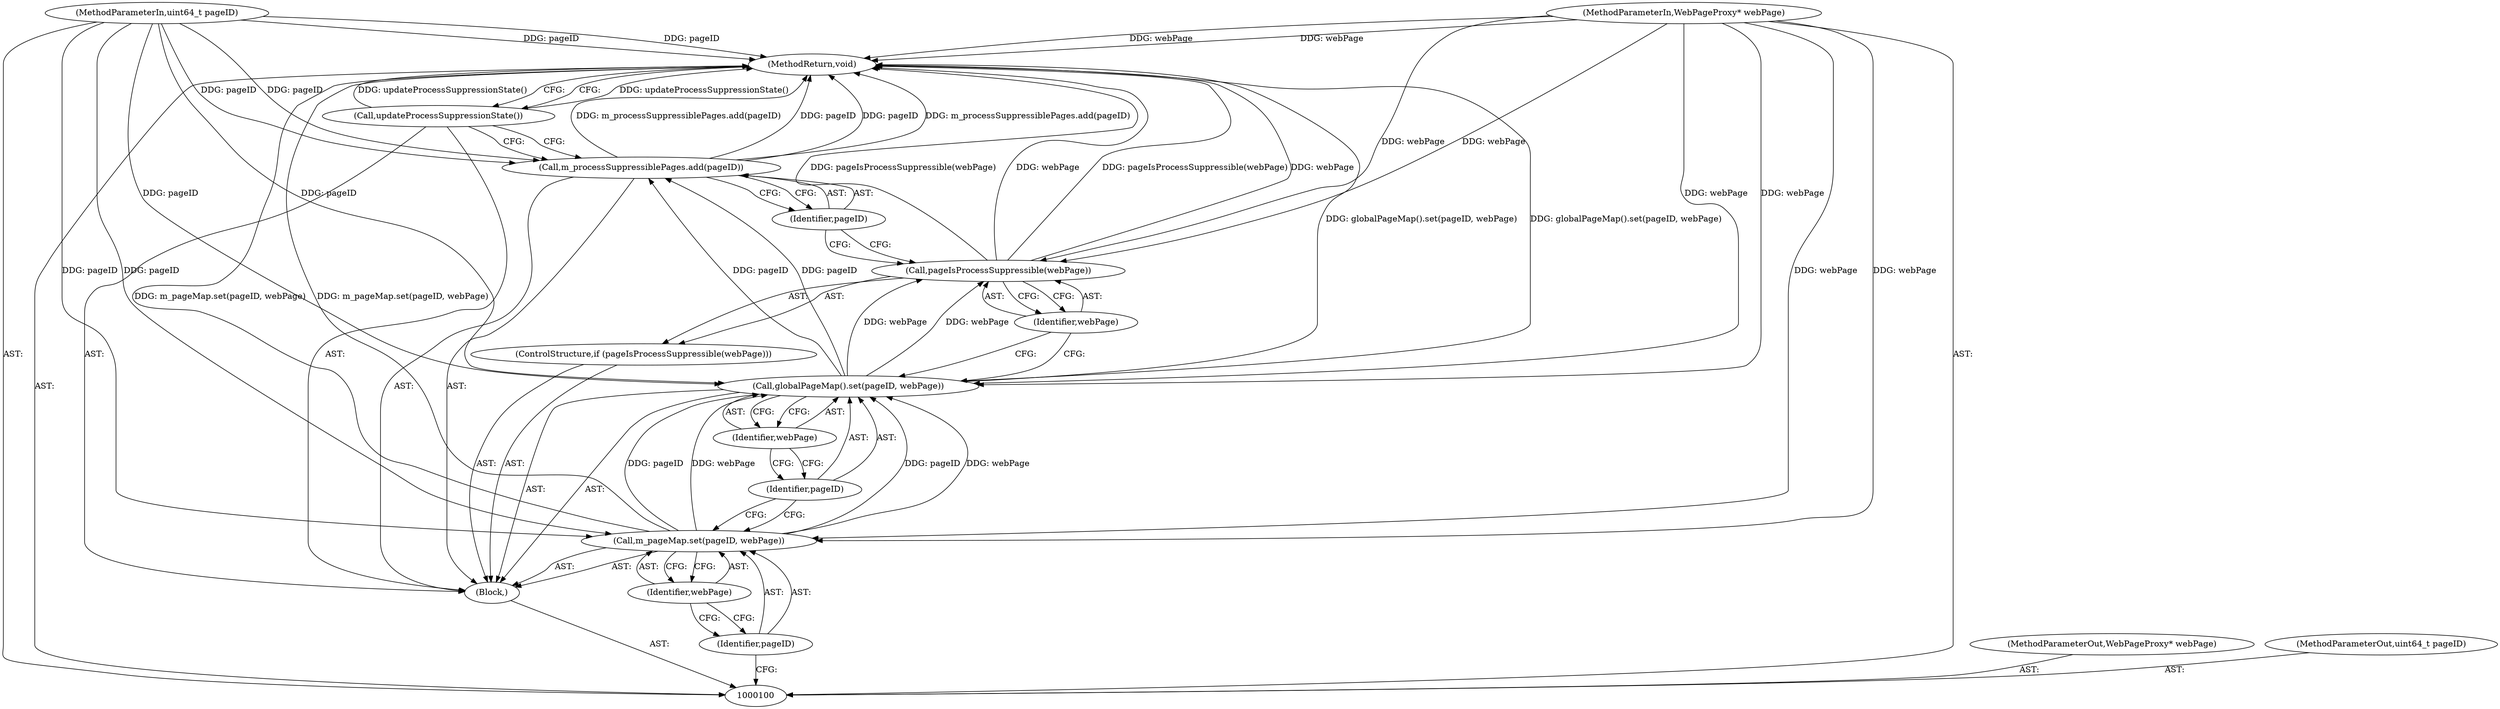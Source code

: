 digraph "1_Chrome_2bfb2b8299e2fb6a432390a93a99a85fed1d29c9" {
"1000116" [label="(MethodReturn,void)"];
"1000101" [label="(MethodParameterIn,WebPageProxy* webPage)"];
"1000142" [label="(MethodParameterOut,WebPageProxy* webPage)"];
"1000102" [label="(MethodParameterIn,uint64_t pageID)"];
"1000143" [label="(MethodParameterOut,uint64_t pageID)"];
"1000103" [label="(Block,)"];
"1000105" [label="(Identifier,pageID)"];
"1000106" [label="(Identifier,webPage)"];
"1000104" [label="(Call,m_pageMap.set(pageID, webPage))"];
"1000108" [label="(Identifier,pageID)"];
"1000109" [label="(Identifier,webPage)"];
"1000107" [label="(Call,globalPageMap().set(pageID, webPage))"];
"1000112" [label="(Identifier,webPage)"];
"1000110" [label="(ControlStructure,if (pageIsProcessSuppressible(webPage)))"];
"1000111" [label="(Call,pageIsProcessSuppressible(webPage))"];
"1000114" [label="(Identifier,pageID)"];
"1000113" [label="(Call,m_processSuppressiblePages.add(pageID))"];
"1000115" [label="(Call,updateProcessSuppressionState())"];
"1000116" -> "1000100"  [label="AST: "];
"1000116" -> "1000115"  [label="CFG: "];
"1000107" -> "1000116"  [label="DDG: globalPageMap().set(pageID, webPage)"];
"1000104" -> "1000116"  [label="DDG: m_pageMap.set(pageID, webPage)"];
"1000113" -> "1000116"  [label="DDG: pageID"];
"1000113" -> "1000116"  [label="DDG: m_processSuppressiblePages.add(pageID)"];
"1000115" -> "1000116"  [label="DDG: updateProcessSuppressionState()"];
"1000111" -> "1000116"  [label="DDG: pageIsProcessSuppressible(webPage)"];
"1000111" -> "1000116"  [label="DDG: webPage"];
"1000102" -> "1000116"  [label="DDG: pageID"];
"1000101" -> "1000116"  [label="DDG: webPage"];
"1000101" -> "1000100"  [label="AST: "];
"1000101" -> "1000116"  [label="DDG: webPage"];
"1000101" -> "1000104"  [label="DDG: webPage"];
"1000101" -> "1000107"  [label="DDG: webPage"];
"1000101" -> "1000111"  [label="DDG: webPage"];
"1000142" -> "1000100"  [label="AST: "];
"1000102" -> "1000100"  [label="AST: "];
"1000102" -> "1000116"  [label="DDG: pageID"];
"1000102" -> "1000104"  [label="DDG: pageID"];
"1000102" -> "1000107"  [label="DDG: pageID"];
"1000102" -> "1000113"  [label="DDG: pageID"];
"1000143" -> "1000100"  [label="AST: "];
"1000103" -> "1000100"  [label="AST: "];
"1000104" -> "1000103"  [label="AST: "];
"1000107" -> "1000103"  [label="AST: "];
"1000110" -> "1000103"  [label="AST: "];
"1000113" -> "1000103"  [label="AST: "];
"1000115" -> "1000103"  [label="AST: "];
"1000105" -> "1000104"  [label="AST: "];
"1000105" -> "1000100"  [label="CFG: "];
"1000106" -> "1000105"  [label="CFG: "];
"1000106" -> "1000104"  [label="AST: "];
"1000106" -> "1000105"  [label="CFG: "];
"1000104" -> "1000106"  [label="CFG: "];
"1000104" -> "1000103"  [label="AST: "];
"1000104" -> "1000106"  [label="CFG: "];
"1000105" -> "1000104"  [label="AST: "];
"1000106" -> "1000104"  [label="AST: "];
"1000108" -> "1000104"  [label="CFG: "];
"1000104" -> "1000116"  [label="DDG: m_pageMap.set(pageID, webPage)"];
"1000102" -> "1000104"  [label="DDG: pageID"];
"1000101" -> "1000104"  [label="DDG: webPage"];
"1000104" -> "1000107"  [label="DDG: pageID"];
"1000104" -> "1000107"  [label="DDG: webPage"];
"1000108" -> "1000107"  [label="AST: "];
"1000108" -> "1000104"  [label="CFG: "];
"1000109" -> "1000108"  [label="CFG: "];
"1000109" -> "1000107"  [label="AST: "];
"1000109" -> "1000108"  [label="CFG: "];
"1000107" -> "1000109"  [label="CFG: "];
"1000107" -> "1000103"  [label="AST: "];
"1000107" -> "1000109"  [label="CFG: "];
"1000108" -> "1000107"  [label="AST: "];
"1000109" -> "1000107"  [label="AST: "];
"1000112" -> "1000107"  [label="CFG: "];
"1000107" -> "1000116"  [label="DDG: globalPageMap().set(pageID, webPage)"];
"1000104" -> "1000107"  [label="DDG: pageID"];
"1000104" -> "1000107"  [label="DDG: webPage"];
"1000102" -> "1000107"  [label="DDG: pageID"];
"1000101" -> "1000107"  [label="DDG: webPage"];
"1000107" -> "1000111"  [label="DDG: webPage"];
"1000107" -> "1000113"  [label="DDG: pageID"];
"1000112" -> "1000111"  [label="AST: "];
"1000112" -> "1000107"  [label="CFG: "];
"1000111" -> "1000112"  [label="CFG: "];
"1000110" -> "1000103"  [label="AST: "];
"1000111" -> "1000110"  [label="AST: "];
"1000111" -> "1000110"  [label="AST: "];
"1000111" -> "1000112"  [label="CFG: "];
"1000112" -> "1000111"  [label="AST: "];
"1000114" -> "1000111"  [label="CFG: "];
"1000111" -> "1000116"  [label="DDG: pageIsProcessSuppressible(webPage)"];
"1000111" -> "1000116"  [label="DDG: webPage"];
"1000107" -> "1000111"  [label="DDG: webPage"];
"1000101" -> "1000111"  [label="DDG: webPage"];
"1000114" -> "1000113"  [label="AST: "];
"1000114" -> "1000111"  [label="CFG: "];
"1000113" -> "1000114"  [label="CFG: "];
"1000113" -> "1000103"  [label="AST: "];
"1000113" -> "1000114"  [label="CFG: "];
"1000114" -> "1000113"  [label="AST: "];
"1000115" -> "1000113"  [label="CFG: "];
"1000113" -> "1000116"  [label="DDG: pageID"];
"1000113" -> "1000116"  [label="DDG: m_processSuppressiblePages.add(pageID)"];
"1000107" -> "1000113"  [label="DDG: pageID"];
"1000102" -> "1000113"  [label="DDG: pageID"];
"1000115" -> "1000103"  [label="AST: "];
"1000115" -> "1000113"  [label="CFG: "];
"1000116" -> "1000115"  [label="CFG: "];
"1000115" -> "1000116"  [label="DDG: updateProcessSuppressionState()"];
}
